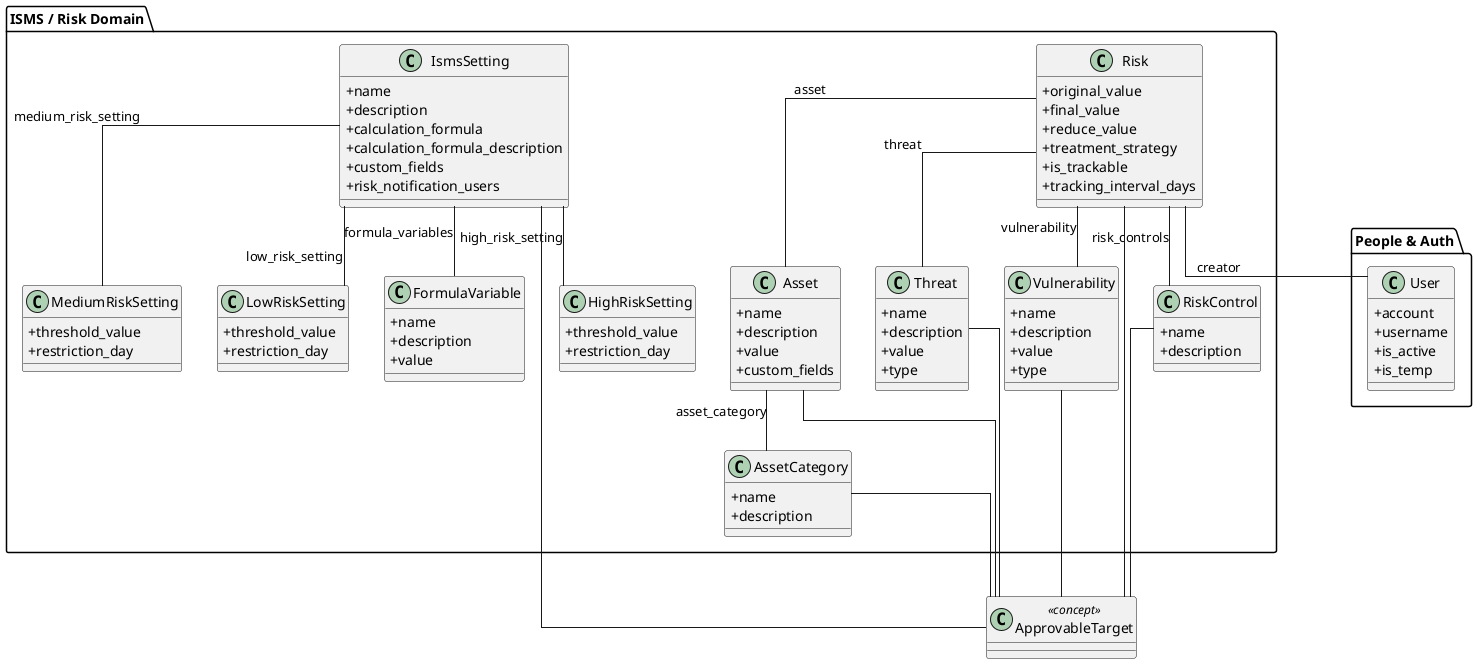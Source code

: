 @startuml
skinparam classAttributeIconSize 0
skinparam linetype ortho

' ====== 人員與權限 ======
package "People & Auth" {
  class User {
    +account
    +username
    +is_active
    +is_temp
  }
}

' ====== ISMS / 風險領域 ======
package "ISMS / Risk Domain" {
  class AssetCategory {
    +name
    +description
  }
  class Asset {
    +name
    +description
    +value
    +custom_fields
  }
  class Threat {
    +name
    +description
    +value
    +type
  }
  class Vulnerability {
    +name
    +description
    +value
    +type
  }

  class Risk {
    +original_value
    +final_value
    +reduce_value
    +treatment_strategy
    +is_trackable
    +tracking_interval_days
  }
  class RiskControl {
    +name
    +description
  }

  class IsmsSetting {
    +name
    +description
    +calculation_formula
    +calculation_formula_description
    +custom_fields
    +risk_notification_users
  }
  class FormulaVariable {
    +name
    +description
    +value
  }
  class HighRiskSetting {
    +threshold_value
    +restriction_day
  }
  class MediumRiskSetting {
    +threshold_value
    +restriction_day
  }
  class LowRiskSetting {
    +threshold_value
    +restriction_day
  }

  ' Asset 與 AssetCategory 關聯
  Asset -- AssetCategory : asset_category

  ' 風險關聯
  Risk -- User : creator
  Risk -- Asset : asset
  Risk -- Threat : threat
  Risk -- Vulnerability : vulnerability
  Risk -- RiskControl : risk_controls

  ' IsmsSetting 與變數/門檻關聯
  IsmsSetting -- FormulaVariable : formula_variables
  IsmsSetting -- HighRiskSetting : high_risk_setting
  IsmsSetting -- MediumRiskSetting : medium_risk_setting
  IsmsSetting -- LowRiskSetting : low_risk_setting
}

' ====== 虛擬概念收斂 ======
class ApprovableTarget <<concept>> {
}

' 真實領域物件都指向 ApprovableTarget（ISMS/Risk）
AssetCategory -- ApprovableTarget
Asset -- ApprovableTarget
Threat -- ApprovableTarget
Vulnerability -- ApprovableTarget
Risk -- ApprovableTarget
RiskControl -- ApprovableTarget
IsmsSetting -- ApprovableTarget

@enduml
